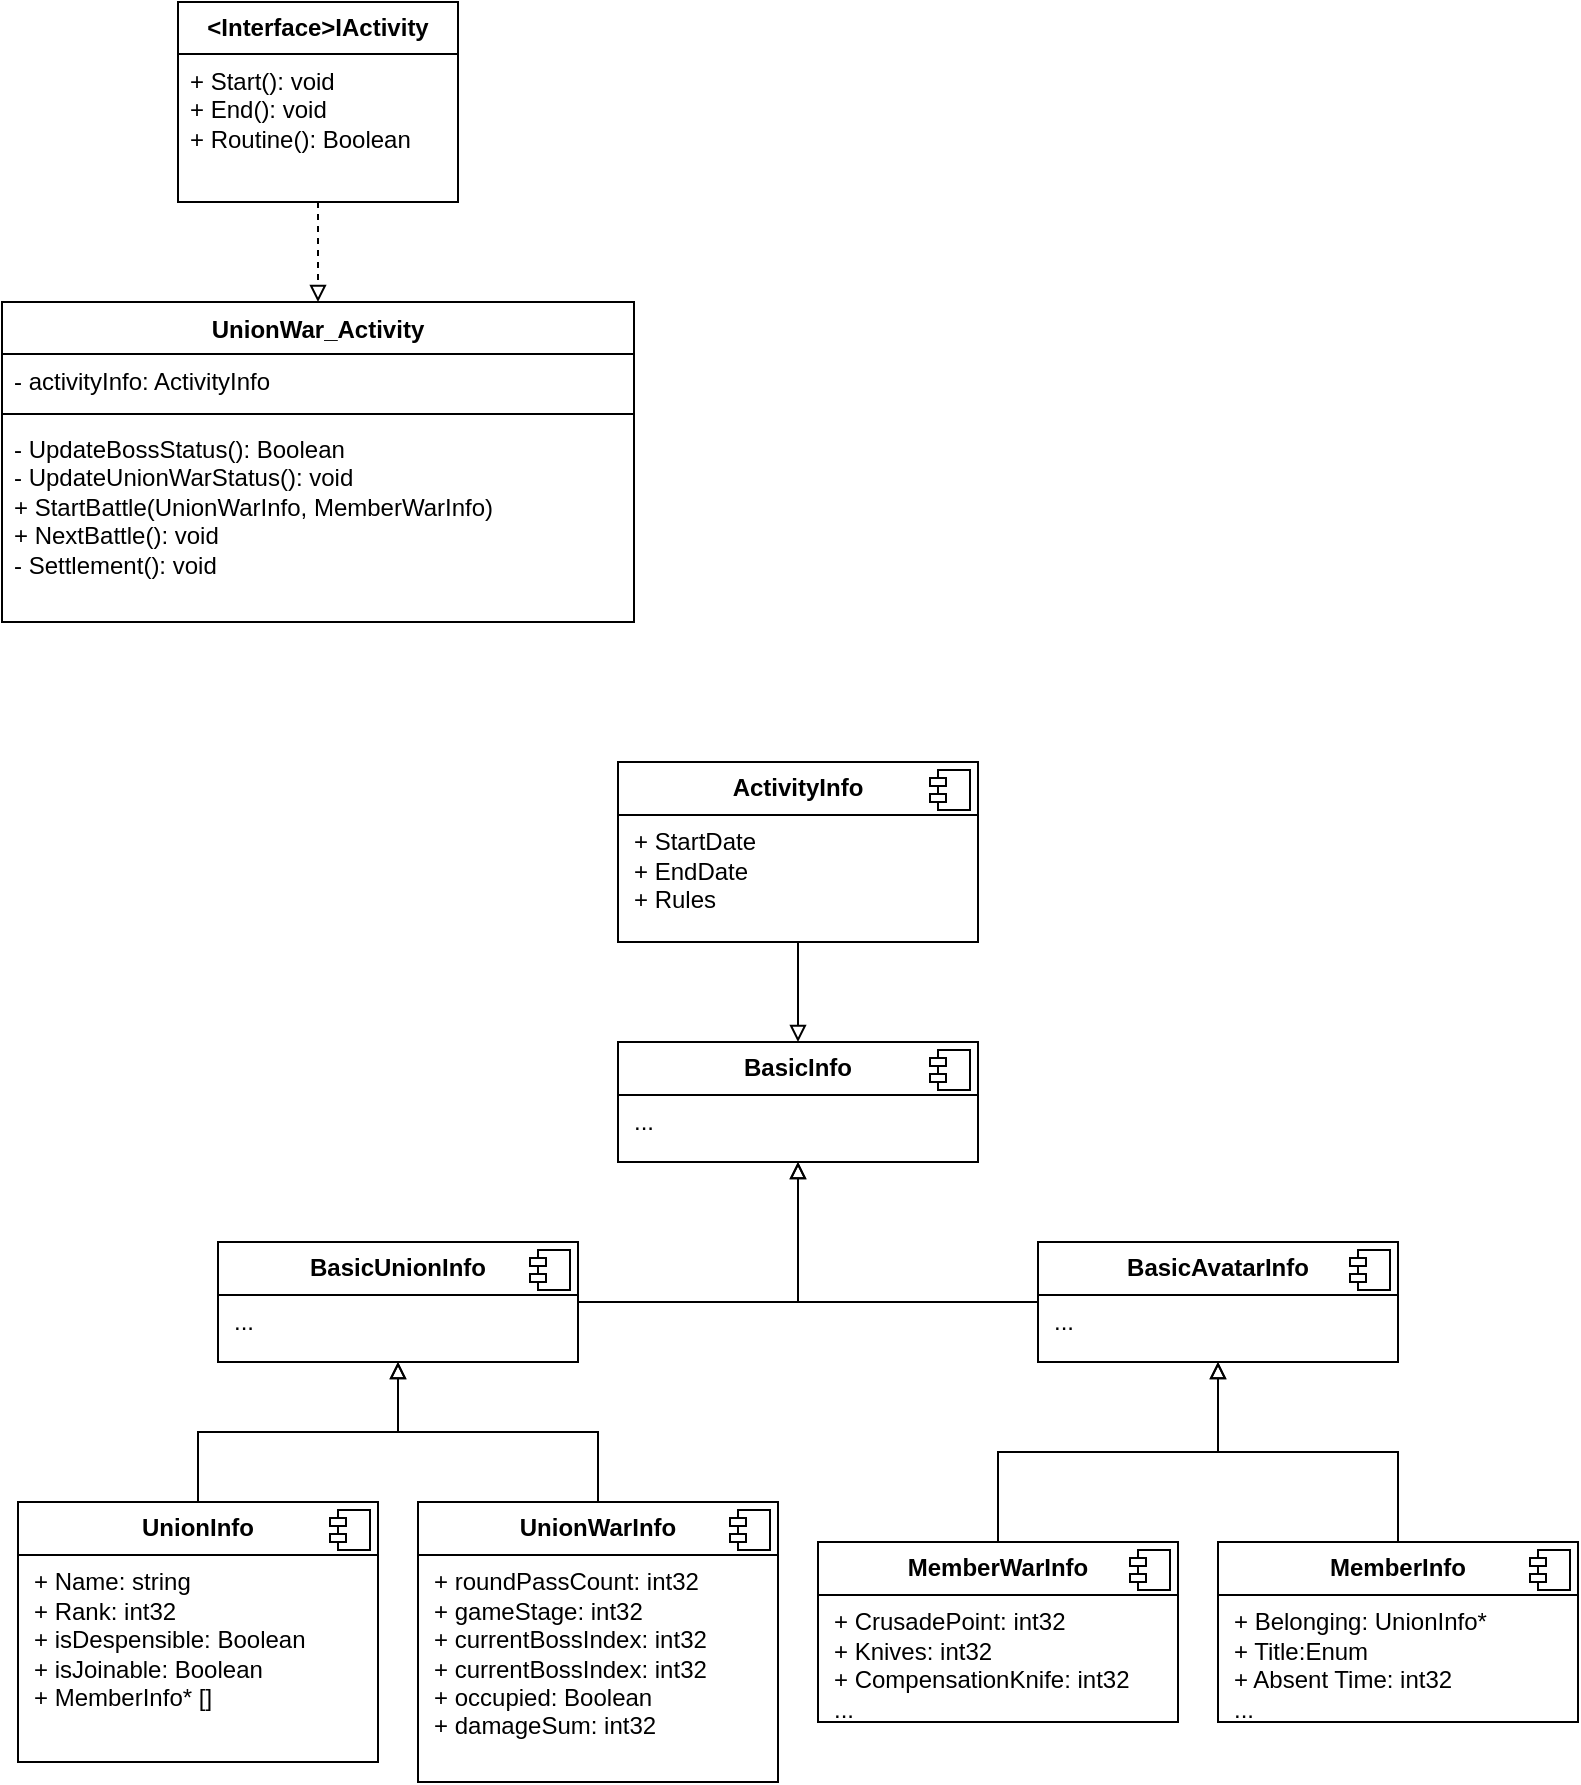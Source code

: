 <mxfile version="24.1.0" type="github">
  <diagram id="C5RBs43oDa-KdzZeNtuy" name="Page-1">
    <mxGraphModel dx="2074" dy="1088" grid="1" gridSize="10" guides="1" tooltips="1" connect="1" arrows="1" fold="1" page="1" pageScale="1" pageWidth="827" pageHeight="1169" math="0" shadow="0">
      <root>
        <mxCell id="WIyWlLk6GJQsqaUBKTNV-0" />
        <mxCell id="WIyWlLk6GJQsqaUBKTNV-1" parent="WIyWlLk6GJQsqaUBKTNV-0" />
        <mxCell id="FBv05t-RvcUnP1pZzhg--0" value="&lt;p style=&quot;margin:0px;margin-top:6px;text-align:center;&quot;&gt;&lt;b&gt;MemberInfo&lt;/b&gt;&lt;/p&gt;&lt;hr size=&quot;1&quot; style=&quot;border-style:solid;&quot;&gt;&lt;p style=&quot;margin:0px;margin-left:8px;&quot;&gt;+ Belonging: UnionInfo*&lt;/p&gt;&lt;p style=&quot;margin:0px;margin-left:8px;&quot;&gt;+ Tit&lt;span style=&quot;background-color: initial;&quot;&gt;le:Enum&lt;/span&gt;&lt;span style=&quot;background-color: initial; white-space: pre;&quot;&gt;&#x9;&lt;/span&gt;&lt;/p&gt;&lt;p style=&quot;margin:0px;margin-left:8px;&quot;&gt;+ Absent Time: int32&lt;/p&gt;&lt;p style=&quot;margin:0px;margin-left:8px;&quot;&gt;...&lt;/p&gt;" style="align=left;overflow=fill;html=1;dropTarget=0;whiteSpace=wrap;" vertex="1" parent="WIyWlLk6GJQsqaUBKTNV-1">
          <mxGeometry x="630" y="820" width="180" height="90" as="geometry" />
        </mxCell>
        <mxCell id="FBv05t-RvcUnP1pZzhg--1" value="" style="shape=component;jettyWidth=8;jettyHeight=4;" vertex="1" parent="FBv05t-RvcUnP1pZzhg--0">
          <mxGeometry x="1" width="20" height="20" relative="1" as="geometry">
            <mxPoint x="-24" y="4" as="offset" />
          </mxGeometry>
        </mxCell>
        <mxCell id="FBv05t-RvcUnP1pZzhg--29" style="edgeStyle=orthogonalEdgeStyle;rounded=0;orthogonalLoop=1;jettySize=auto;html=1;endArrow=block;endFill=0;" edge="1" parent="WIyWlLk6GJQsqaUBKTNV-1" source="FBv05t-RvcUnP1pZzhg--2" target="FBv05t-RvcUnP1pZzhg--10">
          <mxGeometry relative="1" as="geometry" />
        </mxCell>
        <mxCell id="FBv05t-RvcUnP1pZzhg--2" value="&lt;p style=&quot;margin:0px;margin-top:6px;text-align:center;&quot;&gt;&lt;b&gt;MemberWarInfo&lt;/b&gt;&lt;/p&gt;&lt;hr size=&quot;1&quot; style=&quot;border-style:solid;&quot;&gt;&lt;p style=&quot;margin:0px;margin-left:8px;&quot;&gt;+ CrusadePoint: int32&lt;span style=&quot;background-color: initial; white-space: pre;&quot;&gt;&#x9;&lt;/span&gt;&lt;/p&gt;&lt;p style=&quot;margin:0px;margin-left:8px;&quot;&gt;+ Knives: int32&lt;/p&gt;&lt;p style=&quot;margin:0px;margin-left:8px;&quot;&gt;+ CompensationKnife: int32&lt;/p&gt;&lt;p style=&quot;margin:0px;margin-left:8px;&quot;&gt;...&lt;/p&gt;&lt;p style=&quot;margin:0px;margin-left:8px;&quot;&gt;&lt;br&gt;&lt;/p&gt;" style="align=left;overflow=fill;html=1;dropTarget=0;whiteSpace=wrap;" vertex="1" parent="WIyWlLk6GJQsqaUBKTNV-1">
          <mxGeometry x="430" y="820" width="180" height="90" as="geometry" />
        </mxCell>
        <mxCell id="FBv05t-RvcUnP1pZzhg--3" value="" style="shape=component;jettyWidth=8;jettyHeight=4;" vertex="1" parent="FBv05t-RvcUnP1pZzhg--2">
          <mxGeometry x="1" width="20" height="20" relative="1" as="geometry">
            <mxPoint x="-24" y="4" as="offset" />
          </mxGeometry>
        </mxCell>
        <mxCell id="FBv05t-RvcUnP1pZzhg--4" value="&lt;p style=&quot;margin:0px;margin-top:6px;text-align:center;&quot;&gt;&lt;b&gt;UnionInfo&lt;/b&gt;&lt;/p&gt;&lt;hr size=&quot;1&quot; style=&quot;border-style:solid;&quot;&gt;&lt;p style=&quot;margin:0px;margin-left:8px;&quot;&gt;+ Name&lt;span style=&quot;background-color: initial;&quot;&gt;: string&lt;/span&gt;&lt;span style=&quot;background-color: initial; white-space: pre;&quot;&gt;&#x9;&lt;/span&gt;&lt;/p&gt;&lt;p style=&quot;margin:0px;margin-left:8px;&quot;&gt;+ Rank: int32&lt;/p&gt;&lt;p style=&quot;margin:0px;margin-left:8px;&quot;&gt;+ isDespensible: Boolean&lt;/p&gt;&lt;p style=&quot;margin:0px;margin-left:8px;&quot;&gt;+ isJoinable: Boolean&lt;/p&gt;&lt;p style=&quot;margin:0px;margin-left:8px;&quot;&gt;+ MemberInfo* []&lt;/p&gt;&lt;p style=&quot;margin:0px;margin-left:8px;&quot;&gt;&lt;br&gt;&lt;/p&gt;&lt;p style=&quot;margin:0px;margin-left:8px;&quot;&gt;&lt;br&gt;&lt;/p&gt;&lt;p style=&quot;margin:0px;margin-left:8px;&quot;&gt;&lt;br&gt;&lt;/p&gt;" style="align=left;overflow=fill;html=1;dropTarget=0;whiteSpace=wrap;" vertex="1" parent="WIyWlLk6GJQsqaUBKTNV-1">
          <mxGeometry x="30" y="800" width="180" height="130" as="geometry" />
        </mxCell>
        <mxCell id="FBv05t-RvcUnP1pZzhg--5" value="" style="shape=component;jettyWidth=8;jettyHeight=4;" vertex="1" parent="FBv05t-RvcUnP1pZzhg--4">
          <mxGeometry x="1" width="20" height="20" relative="1" as="geometry">
            <mxPoint x="-24" y="4" as="offset" />
          </mxGeometry>
        </mxCell>
        <mxCell id="FBv05t-RvcUnP1pZzhg--6" value="&lt;p style=&quot;margin:0px;margin-top:6px;text-align:center;&quot;&gt;&lt;b&gt;UnionWarInfo&lt;/b&gt;&lt;/p&gt;&lt;hr size=&quot;1&quot; style=&quot;border-style:solid;&quot;&gt;&lt;p style=&quot;margin:0px;margin-left:8px;&quot;&gt;+ roundPassCount&lt;span style=&quot;background-color: initial;&quot;&gt;: int32&lt;/span&gt;&lt;span style=&quot;background-color: initial; white-space: pre;&quot;&gt;&#x9;&lt;/span&gt;&lt;/p&gt;&lt;p style=&quot;margin:0px;margin-left:8px;&quot;&gt;+ gameStage: int32&lt;/p&gt;&lt;p style=&quot;margin:0px;margin-left:8px;&quot;&gt;+ currentBossIndex: int32&lt;/p&gt;&lt;p style=&quot;margin:0px;margin-left:8px;&quot;&gt;+ currentBossIndex: int32&lt;/p&gt;&lt;p style=&quot;margin:0px;margin-left:8px;&quot;&gt;+ occupied: Boolean&lt;/p&gt;&lt;p style=&quot;margin:0px;margin-left:8px;&quot;&gt;+ damageSum: int32&lt;/p&gt;&lt;p style=&quot;margin:0px;margin-left:8px;&quot;&gt;&lt;br&gt;&lt;/p&gt;&lt;p style=&quot;margin:0px;margin-left:8px;&quot;&gt;&lt;br&gt;&lt;/p&gt;" style="align=left;overflow=fill;html=1;dropTarget=0;whiteSpace=wrap;" vertex="1" parent="WIyWlLk6GJQsqaUBKTNV-1">
          <mxGeometry x="230" y="800" width="180" height="140" as="geometry" />
        </mxCell>
        <mxCell id="FBv05t-RvcUnP1pZzhg--7" value="" style="shape=component;jettyWidth=8;jettyHeight=4;" vertex="1" parent="FBv05t-RvcUnP1pZzhg--6">
          <mxGeometry x="1" width="20" height="20" relative="1" as="geometry">
            <mxPoint x="-24" y="4" as="offset" />
          </mxGeometry>
        </mxCell>
        <mxCell id="FBv05t-RvcUnP1pZzhg--21" style="edgeStyle=orthogonalEdgeStyle;rounded=0;orthogonalLoop=1;jettySize=auto;html=1;exitX=0.5;exitY=1;exitDx=0;exitDy=0;" edge="1" parent="WIyWlLk6GJQsqaUBKTNV-1">
          <mxGeometry relative="1" as="geometry">
            <mxPoint x="350" y="645" as="targetPoint" />
            <mxPoint x="350" y="645" as="sourcePoint" />
          </mxGeometry>
        </mxCell>
        <mxCell id="FBv05t-RvcUnP1pZzhg--59" style="edgeStyle=orthogonalEdgeStyle;rounded=0;orthogonalLoop=1;jettySize=auto;html=1;endArrow=block;endFill=0;" edge="1" parent="WIyWlLk6GJQsqaUBKTNV-1" source="FBv05t-RvcUnP1pZzhg--10" target="FBv05t-RvcUnP1pZzhg--52">
          <mxGeometry relative="1" as="geometry" />
        </mxCell>
        <mxCell id="FBv05t-RvcUnP1pZzhg--10" value="&lt;p style=&quot;margin:0px;margin-top:6px;text-align:center;&quot;&gt;&lt;b&gt;BasicAvatarInfo&lt;/b&gt;&lt;/p&gt;&lt;hr size=&quot;1&quot; style=&quot;border-style:solid;&quot;&gt;&lt;p style=&quot;margin:0px;margin-left:8px;&quot;&gt;&lt;span style=&quot;background-color: initial;&quot;&gt;...&lt;/span&gt;&lt;br&gt;&lt;/p&gt;&lt;p style=&quot;margin:0px;margin-left:8px;&quot;&gt;&lt;br&gt;&lt;/p&gt;" style="align=left;overflow=fill;html=1;dropTarget=0;whiteSpace=wrap;" vertex="1" parent="WIyWlLk6GJQsqaUBKTNV-1">
          <mxGeometry x="540" y="670" width="180" height="60" as="geometry" />
        </mxCell>
        <mxCell id="FBv05t-RvcUnP1pZzhg--11" value="" style="shape=component;jettyWidth=8;jettyHeight=4;" vertex="1" parent="FBv05t-RvcUnP1pZzhg--10">
          <mxGeometry x="1" width="20" height="20" relative="1" as="geometry">
            <mxPoint x="-24" y="4" as="offset" />
          </mxGeometry>
        </mxCell>
        <mxCell id="FBv05t-RvcUnP1pZzhg--58" style="edgeStyle=orthogonalEdgeStyle;rounded=0;orthogonalLoop=1;jettySize=auto;html=1;endArrow=block;endFill=0;" edge="1" parent="WIyWlLk6GJQsqaUBKTNV-1" source="FBv05t-RvcUnP1pZzhg--12" target="FBv05t-RvcUnP1pZzhg--52">
          <mxGeometry relative="1" as="geometry" />
        </mxCell>
        <mxCell id="FBv05t-RvcUnP1pZzhg--12" value="&lt;p style=&quot;margin:0px;margin-top:6px;text-align:center;&quot;&gt;&lt;b&gt;BasicUnionInfo&lt;/b&gt;&lt;/p&gt;&lt;hr size=&quot;1&quot; style=&quot;border-style:solid;&quot;&gt;&lt;p style=&quot;margin:0px;margin-left:8px;&quot;&gt;&lt;span style=&quot;background-color: initial;&quot;&gt;...&lt;/span&gt;&lt;br&gt;&lt;/p&gt;&lt;p style=&quot;margin:0px;margin-left:8px;&quot;&gt;&lt;br&gt;&lt;/p&gt;" style="align=left;overflow=fill;html=1;dropTarget=0;whiteSpace=wrap;" vertex="1" parent="WIyWlLk6GJQsqaUBKTNV-1">
          <mxGeometry x="130" y="670" width="180" height="60" as="geometry" />
        </mxCell>
        <mxCell id="FBv05t-RvcUnP1pZzhg--13" value="" style="shape=component;jettyWidth=8;jettyHeight=4;" vertex="1" parent="FBv05t-RvcUnP1pZzhg--12">
          <mxGeometry x="1" width="20" height="20" relative="1" as="geometry">
            <mxPoint x="-24" y="4" as="offset" />
          </mxGeometry>
        </mxCell>
        <mxCell id="FBv05t-RvcUnP1pZzhg--16" style="edgeStyle=orthogonalEdgeStyle;rounded=0;orthogonalLoop=1;jettySize=auto;html=1;endArrow=block;endFill=0;" edge="1" parent="WIyWlLk6GJQsqaUBKTNV-1" source="FBv05t-RvcUnP1pZzhg--4" target="FBv05t-RvcUnP1pZzhg--12">
          <mxGeometry relative="1" as="geometry" />
        </mxCell>
        <mxCell id="FBv05t-RvcUnP1pZzhg--19" style="edgeStyle=orthogonalEdgeStyle;rounded=0;orthogonalLoop=1;jettySize=auto;html=1;endArrow=block;endFill=0;" edge="1" parent="WIyWlLk6GJQsqaUBKTNV-1" source="FBv05t-RvcUnP1pZzhg--6" target="FBv05t-RvcUnP1pZzhg--12">
          <mxGeometry relative="1" as="geometry" />
        </mxCell>
        <mxCell id="FBv05t-RvcUnP1pZzhg--28" style="edgeStyle=orthogonalEdgeStyle;rounded=0;orthogonalLoop=1;jettySize=auto;html=1;endArrow=block;endFill=0;" edge="1" parent="WIyWlLk6GJQsqaUBKTNV-1" source="FBv05t-RvcUnP1pZzhg--0" target="FBv05t-RvcUnP1pZzhg--10">
          <mxGeometry relative="1" as="geometry" />
        </mxCell>
        <mxCell id="FBv05t-RvcUnP1pZzhg--34" value="UnionWar_Activity" style="swimlane;fontStyle=1;align=center;verticalAlign=top;childLayout=stackLayout;horizontal=1;startSize=26;horizontalStack=0;resizeParent=1;resizeParentMax=0;resizeLast=0;collapsible=1;marginBottom=0;whiteSpace=wrap;html=1;" vertex="1" parent="WIyWlLk6GJQsqaUBKTNV-1">
          <mxGeometry x="22" y="200" width="316" height="160" as="geometry" />
        </mxCell>
        <mxCell id="FBv05t-RvcUnP1pZzhg--35" value="- activityInfo: ActivityInfo" style="text;strokeColor=none;fillColor=none;align=left;verticalAlign=top;spacingLeft=4;spacingRight=4;overflow=hidden;rotatable=0;points=[[0,0.5],[1,0.5]];portConstraint=eastwest;whiteSpace=wrap;html=1;" vertex="1" parent="FBv05t-RvcUnP1pZzhg--34">
          <mxGeometry y="26" width="316" height="26" as="geometry" />
        </mxCell>
        <mxCell id="FBv05t-RvcUnP1pZzhg--36" value="" style="line;strokeWidth=1;fillColor=none;align=left;verticalAlign=middle;spacingTop=-1;spacingLeft=3;spacingRight=3;rotatable=0;labelPosition=right;points=[];portConstraint=eastwest;strokeColor=inherit;" vertex="1" parent="FBv05t-RvcUnP1pZzhg--34">
          <mxGeometry y="52" width="316" height="8" as="geometry" />
        </mxCell>
        <mxCell id="FBv05t-RvcUnP1pZzhg--37" value="- UpdateBossStatus(): Boolean&lt;div&gt;- UpdateUnionWarStatus(): void&lt;br&gt;&lt;div&gt;+ StartBattle(UnionWarInfo, MemberWarInfo)&lt;/div&gt;&lt;div&gt;&lt;span style=&quot;background-color: initial;&quot;&gt;+ NextBattle(): void&lt;/span&gt;&lt;/div&gt;&lt;div&gt;&lt;span style=&quot;background-color: initial;&quot;&gt;- Settlement(): void&lt;/span&gt;&lt;/div&gt;&lt;div&gt;&lt;span style=&quot;background-color: initial;&quot;&gt;&lt;br&gt;&lt;/span&gt;&lt;/div&gt;&lt;/div&gt;" style="text;strokeColor=none;fillColor=none;align=left;verticalAlign=top;spacingLeft=4;spacingRight=4;overflow=hidden;rotatable=0;points=[[0,0.5],[1,0.5]];portConstraint=eastwest;whiteSpace=wrap;html=1;" vertex="1" parent="FBv05t-RvcUnP1pZzhg--34">
          <mxGeometry y="60" width="316" height="100" as="geometry" />
        </mxCell>
        <mxCell id="FBv05t-RvcUnP1pZzhg--64" style="edgeStyle=orthogonalEdgeStyle;rounded=0;orthogonalLoop=1;jettySize=auto;html=1;dashed=1;endArrow=block;endFill=0;" edge="1" parent="WIyWlLk6GJQsqaUBKTNV-1" source="FBv05t-RvcUnP1pZzhg--44" target="FBv05t-RvcUnP1pZzhg--34">
          <mxGeometry relative="1" as="geometry" />
        </mxCell>
        <mxCell id="FBv05t-RvcUnP1pZzhg--44" value="&lt;span style=&quot;font-weight: 700;&quot;&gt;&amp;lt;Interface&amp;gt;IActivity&lt;/span&gt;" style="swimlane;fontStyle=0;childLayout=stackLayout;horizontal=1;startSize=26;fillColor=none;horizontalStack=0;resizeParent=1;resizeParentMax=0;resizeLast=0;collapsible=1;marginBottom=0;whiteSpace=wrap;html=1;" vertex="1" parent="WIyWlLk6GJQsqaUBKTNV-1">
          <mxGeometry x="110" y="50" width="140" height="100" as="geometry" />
        </mxCell>
        <mxCell id="FBv05t-RvcUnP1pZzhg--48" value="+ Start(): void&lt;div&gt;+ End(): void&lt;/div&gt;&lt;div&gt;+ Routine(): Boolean&lt;/div&gt;&lt;div&gt;&lt;br&gt;&lt;/div&gt;" style="text;strokeColor=none;fillColor=none;align=left;verticalAlign=top;spacingLeft=4;spacingRight=4;overflow=hidden;rotatable=0;points=[[0,0.5],[1,0.5]];portConstraint=eastwest;whiteSpace=wrap;html=1;" vertex="1" parent="FBv05t-RvcUnP1pZzhg--44">
          <mxGeometry y="26" width="140" height="74" as="geometry" />
        </mxCell>
        <mxCell id="FBv05t-RvcUnP1pZzhg--52" value="&lt;p style=&quot;margin:0px;margin-top:6px;text-align:center;&quot;&gt;&lt;b&gt;BasicInfo&lt;/b&gt;&lt;/p&gt;&lt;hr size=&quot;1&quot; style=&quot;border-style:solid;&quot;&gt;&lt;p style=&quot;margin:0px;margin-left:8px;&quot;&gt;&lt;span style=&quot;background-color: initial;&quot;&gt;...&lt;/span&gt;&lt;br&gt;&lt;/p&gt;&lt;p style=&quot;margin:0px;margin-left:8px;&quot;&gt;&lt;br&gt;&lt;/p&gt;" style="align=left;overflow=fill;html=1;dropTarget=0;whiteSpace=wrap;" vertex="1" parent="WIyWlLk6GJQsqaUBKTNV-1">
          <mxGeometry x="330" y="570" width="180" height="60" as="geometry" />
        </mxCell>
        <mxCell id="FBv05t-RvcUnP1pZzhg--53" value="" style="shape=component;jettyWidth=8;jettyHeight=4;" vertex="1" parent="FBv05t-RvcUnP1pZzhg--52">
          <mxGeometry x="1" width="20" height="20" relative="1" as="geometry">
            <mxPoint x="-24" y="4" as="offset" />
          </mxGeometry>
        </mxCell>
        <mxCell id="FBv05t-RvcUnP1pZzhg--57" style="edgeStyle=orthogonalEdgeStyle;rounded=0;orthogonalLoop=1;jettySize=auto;html=1;endArrow=block;endFill=0;" edge="1" parent="WIyWlLk6GJQsqaUBKTNV-1" source="FBv05t-RvcUnP1pZzhg--54" target="FBv05t-RvcUnP1pZzhg--52">
          <mxGeometry relative="1" as="geometry" />
        </mxCell>
        <mxCell id="FBv05t-RvcUnP1pZzhg--54" value="&lt;p style=&quot;margin:0px;margin-top:6px;text-align:center;&quot;&gt;&lt;b&gt;ActivityInfo&lt;/b&gt;&lt;/p&gt;&lt;hr size=&quot;1&quot; style=&quot;border-style:solid;&quot;&gt;&lt;p style=&quot;margin:0px;margin-left:8px;&quot;&gt;+ StartDate&lt;span style=&quot;background-color: initial; white-space: pre;&quot;&gt;&#x9;&lt;/span&gt;&lt;/p&gt;&lt;p style=&quot;margin:0px;margin-left:8px;&quot;&gt;+ EndDate&lt;/p&gt;&lt;p style=&quot;margin:0px;margin-left:8px;&quot;&gt;+ Rules&lt;/p&gt;" style="align=left;overflow=fill;html=1;dropTarget=0;whiteSpace=wrap;" vertex="1" parent="WIyWlLk6GJQsqaUBKTNV-1">
          <mxGeometry x="330" y="430" width="180" height="90" as="geometry" />
        </mxCell>
        <mxCell id="FBv05t-RvcUnP1pZzhg--55" value="" style="shape=component;jettyWidth=8;jettyHeight=4;" vertex="1" parent="FBv05t-RvcUnP1pZzhg--54">
          <mxGeometry x="1" width="20" height="20" relative="1" as="geometry">
            <mxPoint x="-24" y="4" as="offset" />
          </mxGeometry>
        </mxCell>
      </root>
    </mxGraphModel>
  </diagram>
</mxfile>
